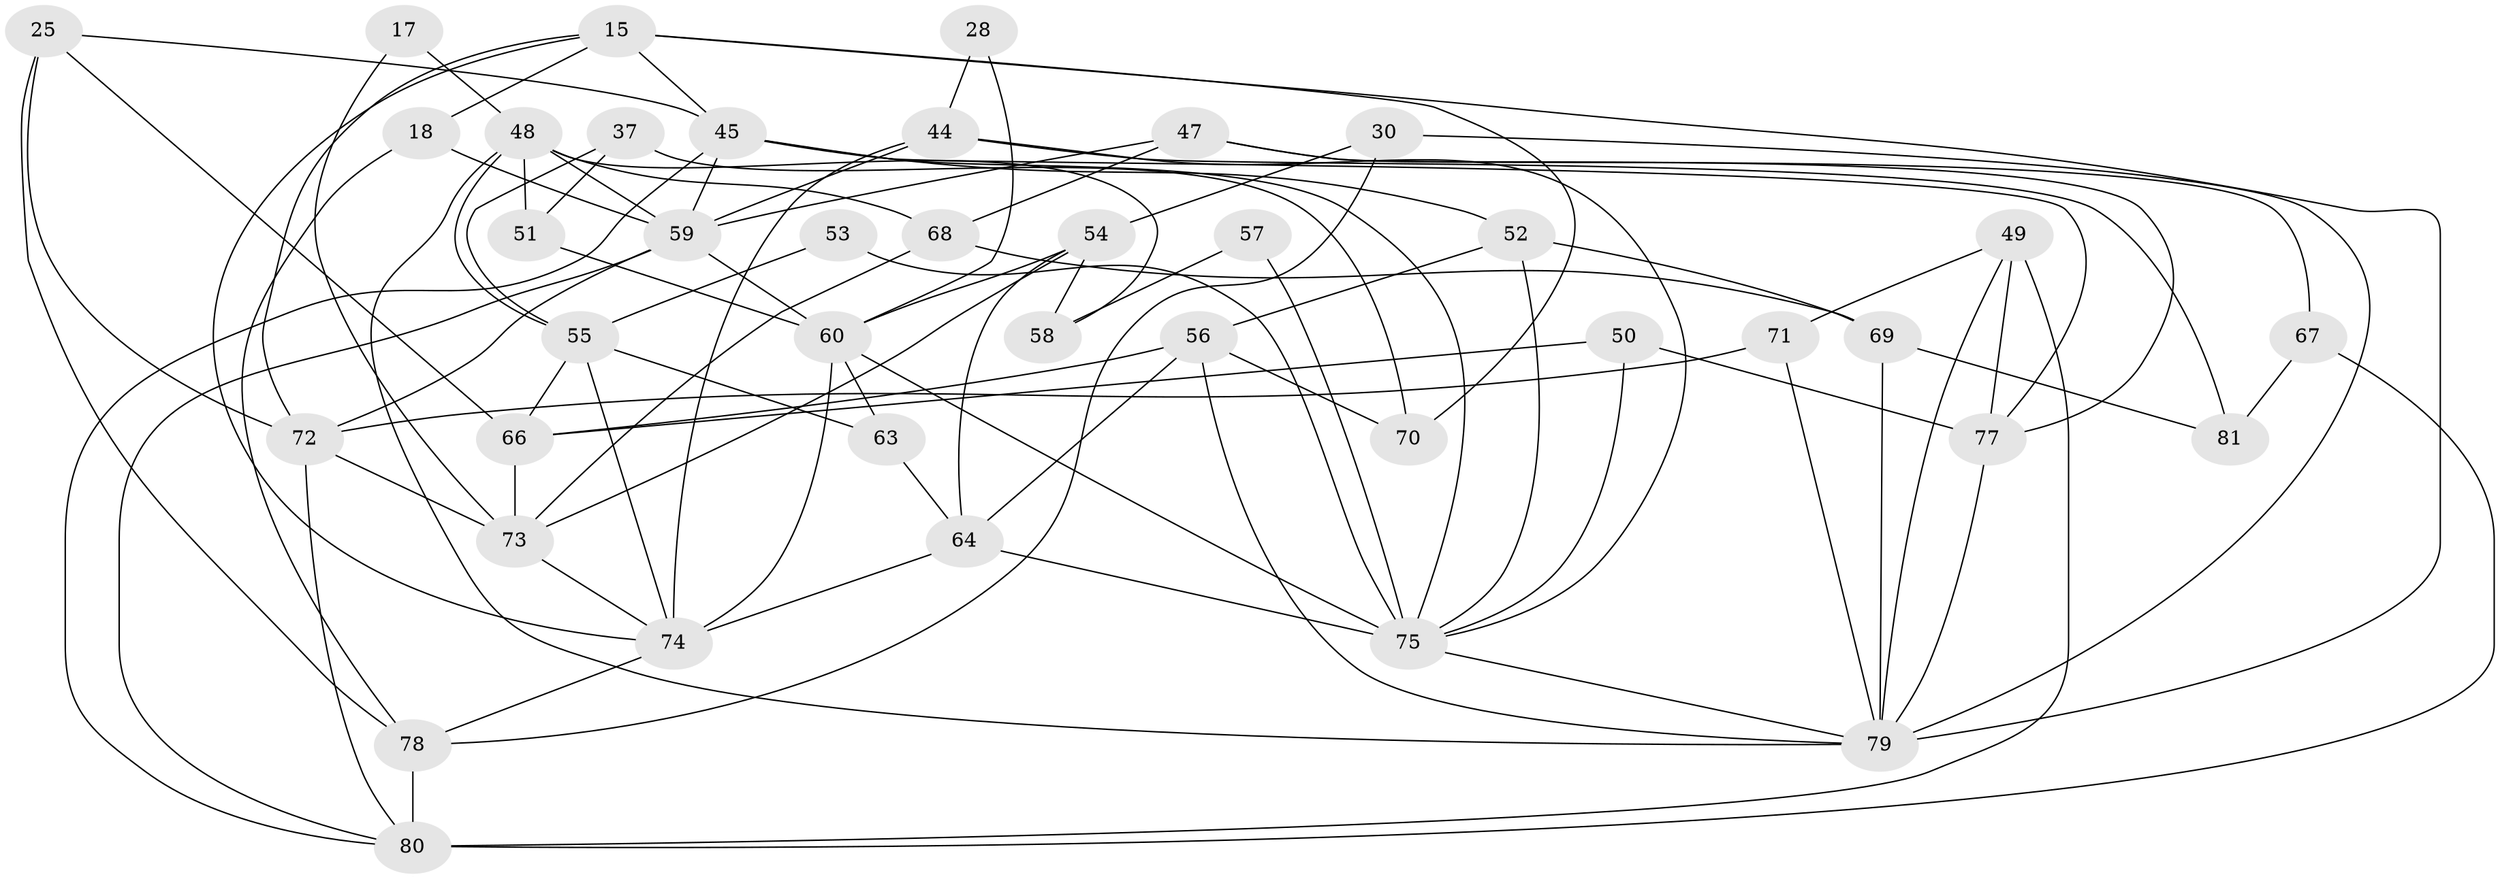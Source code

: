// original degree distribution, {2: 0.09876543209876543, 3: 0.35802469135802467, 5: 0.19753086419753085, 4: 0.20987654320987653, 6: 0.08641975308641975, 8: 0.012345679012345678, 9: 0.012345679012345678, 7: 0.024691358024691357}
// Generated by graph-tools (version 1.1) at 2025/49/03/09/25 04:49:09]
// undirected, 40 vertices, 92 edges
graph export_dot {
graph [start="1"]
  node [color=gray90,style=filled];
  15;
  17;
  18;
  25;
  28;
  30;
  37 [super="+6"];
  44 [super="+31"];
  45 [super="+5+21"];
  47;
  48 [super="+33+39"];
  49 [super="+35+38"];
  50;
  51 [super="+7"];
  52;
  53;
  54 [super="+40"];
  55;
  56 [super="+24"];
  57;
  58;
  59 [super="+41"];
  60 [super="+23"];
  63;
  64 [super="+20+43"];
  66;
  67 [super="+32"];
  68 [super="+13"];
  69 [super="+65"];
  70;
  71;
  72 [super="+61"];
  73 [super="+26+34"];
  74 [super="+3+4+62+14"];
  75 [super="+42+22+27+46"];
  77 [super="+8"];
  78;
  79 [super="+10+76"];
  80 [super="+12+19"];
  81;
  15 -- 18;
  15 -- 70;
  15 -- 72 [weight=2];
  15 -- 79 [weight=2];
  15 -- 74;
  15 -- 45;
  17 -- 48;
  17 -- 73;
  18 -- 78;
  18 -- 59;
  25 -- 78;
  25 -- 45;
  25 -- 66;
  25 -- 72;
  28 -- 44;
  28 -- 60;
  30 -- 78;
  30 -- 54;
  30 -- 79;
  37 -- 55 [weight=2];
  37 -- 70;
  37 -- 51;
  44 -- 81 [weight=2];
  44 -- 59 [weight=2];
  44 -- 74;
  44 -- 75;
  45 -- 75 [weight=2];
  45 -- 59;
  45 -- 80 [weight=2];
  45 -- 77;
  45 -- 52;
  47 -- 77;
  47 -- 59;
  47 -- 68;
  47 -- 67;
  48 -- 51;
  48 -- 55;
  48 -- 59 [weight=2];
  48 -- 68 [weight=2];
  48 -- 58;
  48 -- 79 [weight=2];
  49 -- 77;
  49 -- 80 [weight=2];
  49 -- 71;
  49 -- 79;
  50 -- 77;
  50 -- 66;
  50 -- 75;
  51 -- 60;
  52 -- 56 [weight=2];
  52 -- 69;
  52 -- 75;
  53 -- 55;
  53 -- 75 [weight=2];
  54 -- 60 [weight=3];
  54 -- 58;
  54 -- 73 [weight=2];
  54 -- 64;
  55 -- 66;
  55 -- 63;
  55 -- 74;
  56 -- 66;
  56 -- 79;
  56 -- 64;
  56 -- 70;
  57 -- 58;
  57 -- 75;
  59 -- 72;
  59 -- 80 [weight=2];
  59 -- 60 [weight=2];
  60 -- 63;
  60 -- 74 [weight=2];
  60 -- 75;
  63 -- 64;
  64 -- 74 [weight=2];
  64 -- 75 [weight=2];
  66 -- 73;
  67 -- 81;
  67 -- 80 [weight=2];
  68 -- 73;
  68 -- 69;
  69 -- 81 [weight=2];
  69 -- 79;
  71 -- 72;
  71 -- 79;
  72 -- 80;
  72 -- 73;
  73 -- 74 [weight=2];
  74 -- 78;
  75 -- 79;
  77 -- 79 [weight=2];
  78 -- 80 [weight=2];
}
